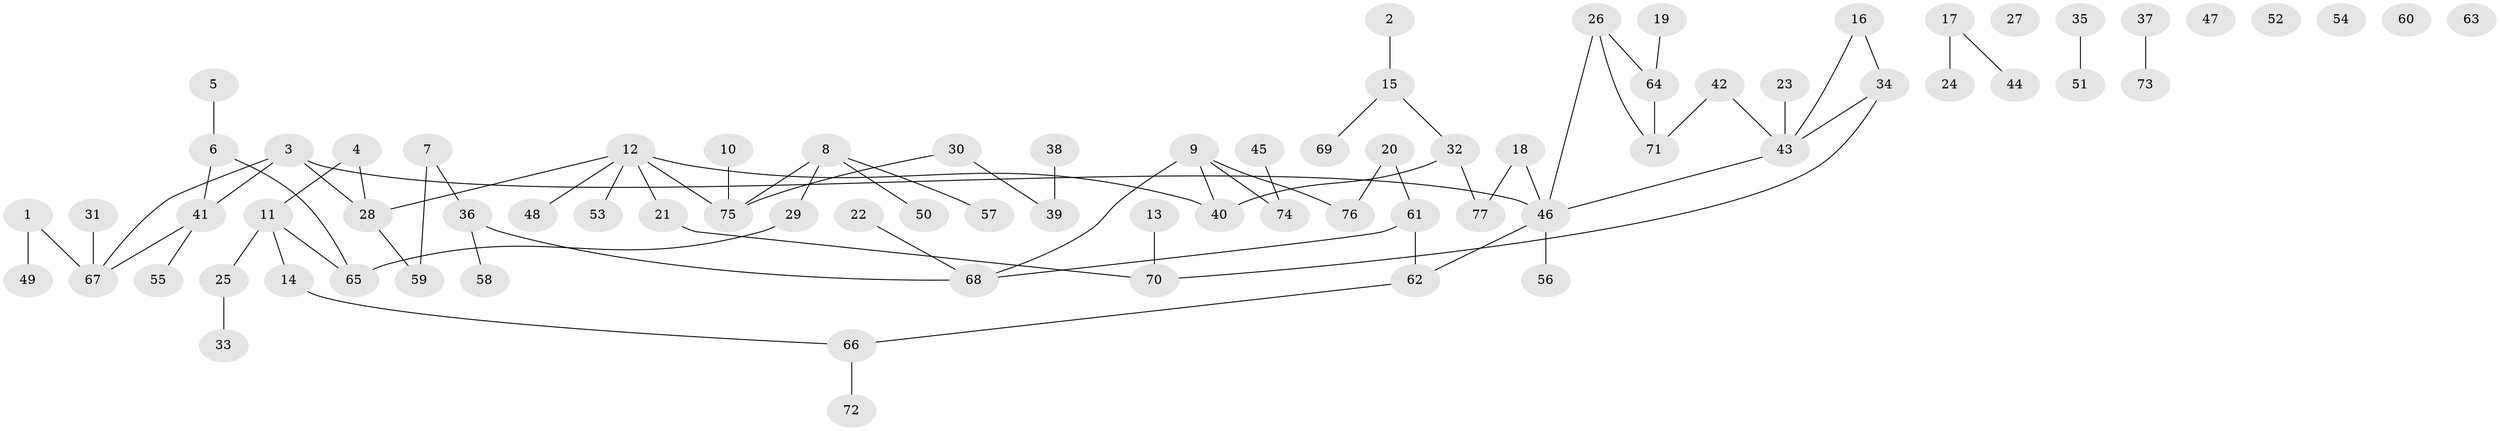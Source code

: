 // Generated by graph-tools (version 1.1) at 2025/00/03/09/25 03:00:51]
// undirected, 77 vertices, 79 edges
graph export_dot {
graph [start="1"]
  node [color=gray90,style=filled];
  1;
  2;
  3;
  4;
  5;
  6;
  7;
  8;
  9;
  10;
  11;
  12;
  13;
  14;
  15;
  16;
  17;
  18;
  19;
  20;
  21;
  22;
  23;
  24;
  25;
  26;
  27;
  28;
  29;
  30;
  31;
  32;
  33;
  34;
  35;
  36;
  37;
  38;
  39;
  40;
  41;
  42;
  43;
  44;
  45;
  46;
  47;
  48;
  49;
  50;
  51;
  52;
  53;
  54;
  55;
  56;
  57;
  58;
  59;
  60;
  61;
  62;
  63;
  64;
  65;
  66;
  67;
  68;
  69;
  70;
  71;
  72;
  73;
  74;
  75;
  76;
  77;
  1 -- 49;
  1 -- 67;
  2 -- 15;
  3 -- 28;
  3 -- 41;
  3 -- 46;
  3 -- 67;
  4 -- 11;
  4 -- 28;
  5 -- 6;
  6 -- 41;
  6 -- 65;
  7 -- 36;
  7 -- 59;
  8 -- 29;
  8 -- 50;
  8 -- 57;
  8 -- 75;
  9 -- 40;
  9 -- 68;
  9 -- 74;
  9 -- 76;
  10 -- 75;
  11 -- 14;
  11 -- 25;
  11 -- 65;
  12 -- 21;
  12 -- 28;
  12 -- 40;
  12 -- 48;
  12 -- 53;
  12 -- 75;
  13 -- 70;
  14 -- 66;
  15 -- 32;
  15 -- 69;
  16 -- 34;
  16 -- 43;
  17 -- 24;
  17 -- 44;
  18 -- 46;
  18 -- 77;
  19 -- 64;
  20 -- 61;
  20 -- 76;
  21 -- 70;
  22 -- 68;
  23 -- 43;
  25 -- 33;
  26 -- 46;
  26 -- 64;
  26 -- 71;
  28 -- 59;
  29 -- 65;
  30 -- 39;
  30 -- 75;
  31 -- 67;
  32 -- 40;
  32 -- 77;
  34 -- 43;
  34 -- 70;
  35 -- 51;
  36 -- 58;
  36 -- 68;
  37 -- 73;
  38 -- 39;
  41 -- 55;
  41 -- 67;
  42 -- 43;
  42 -- 71;
  43 -- 46;
  45 -- 74;
  46 -- 56;
  46 -- 62;
  61 -- 62;
  61 -- 68;
  62 -- 66;
  64 -- 71;
  66 -- 72;
}
